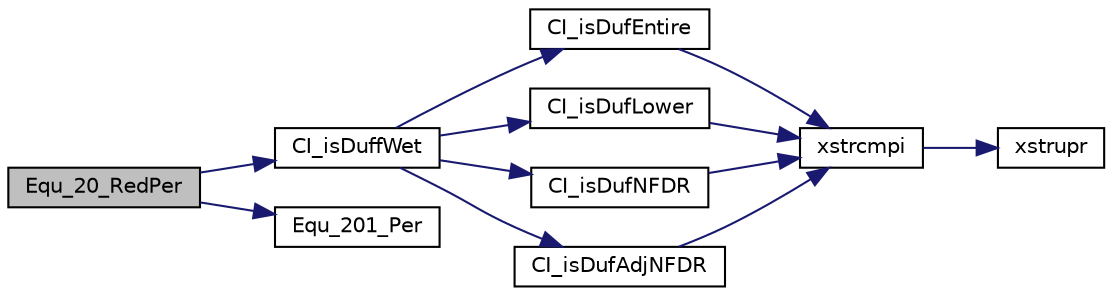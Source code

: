 digraph "Equ_20_RedPer"
{
  edge [fontname="Helvetica",fontsize="10",labelfontname="Helvetica",labelfontsize="10"];
  node [fontname="Helvetica",fontsize="10",shape=record];
  rankdir="LR";
  Node1 [label="Equ_20_RedPer",height=0.2,width=0.4,color="black", fillcolor="grey75", style="filled", fontcolor="black"];
  Node1 -> Node2 [color="midnightblue",fontsize="10",style="solid",fontname="Helvetica"];
  Node2 [label="CI_isDuffWet",height=0.2,width=0.4,color="black", fillcolor="white", style="filled",URL="$fof__ci_8c.html#a1e39db4eab761116ee4cd066f1edd7c8"];
  Node2 -> Node3 [color="midnightblue",fontsize="10",style="solid",fontname="Helvetica"];
  Node3 [label="CI_isDufEntire",height=0.2,width=0.4,color="black", fillcolor="white", style="filled",URL="$fof__ci_8c.html#a7313e8bc3f58e28d49fabdefd3d8c92d"];
  Node3 -> Node4 [color="midnightblue",fontsize="10",style="solid",fontname="Helvetica"];
  Node4 [label="xstrcmpi",height=0.2,width=0.4,color="black", fillcolor="white", style="filled",URL="$fof__ansi_8h.html#ae4a2af8fafbd412557cbf887bb828c13"];
  Node4 -> Node5 [color="midnightblue",fontsize="10",style="solid",fontname="Helvetica"];
  Node5 [label="xstrupr",height=0.2,width=0.4,color="black", fillcolor="white", style="filled",URL="$fof__unix_8c.html#a597515502edd92634b421f7f86824375"];
  Node2 -> Node6 [color="midnightblue",fontsize="10",style="solid",fontname="Helvetica"];
  Node6 [label="CI_isDufLower",height=0.2,width=0.4,color="black", fillcolor="white", style="filled",URL="$fof__ci_8c.html#a871f1b2863359cb57a51cb330a75af0b"];
  Node6 -> Node4 [color="midnightblue",fontsize="10",style="solid",fontname="Helvetica"];
  Node2 -> Node7 [color="midnightblue",fontsize="10",style="solid",fontname="Helvetica"];
  Node7 [label="CI_isDufNFDR",height=0.2,width=0.4,color="black", fillcolor="white", style="filled",URL="$fof__ci_8c.html#a4dc21adf226a404c9f6ad34dd4df3687"];
  Node7 -> Node4 [color="midnightblue",fontsize="10",style="solid",fontname="Helvetica"];
  Node2 -> Node8 [color="midnightblue",fontsize="10",style="solid",fontname="Helvetica"];
  Node8 [label="CI_isDufAdjNFDR",height=0.2,width=0.4,color="black", fillcolor="white", style="filled",URL="$fof__ci_8c.html#ae0c9eed5d7856b096c50bc8d39544fa7"];
  Node8 -> Node4 [color="midnightblue",fontsize="10",style="solid",fontname="Helvetica"];
  Node1 -> Node9 [color="midnightblue",fontsize="10",style="solid",fontname="Helvetica"];
  Node9 [label="Equ_201_Per",height=0.2,width=0.4,color="black", fillcolor="white", style="filled",URL="$fof__duf_8c.html#a7205d707b5f14ede315edab1b40fa43d"];
}
